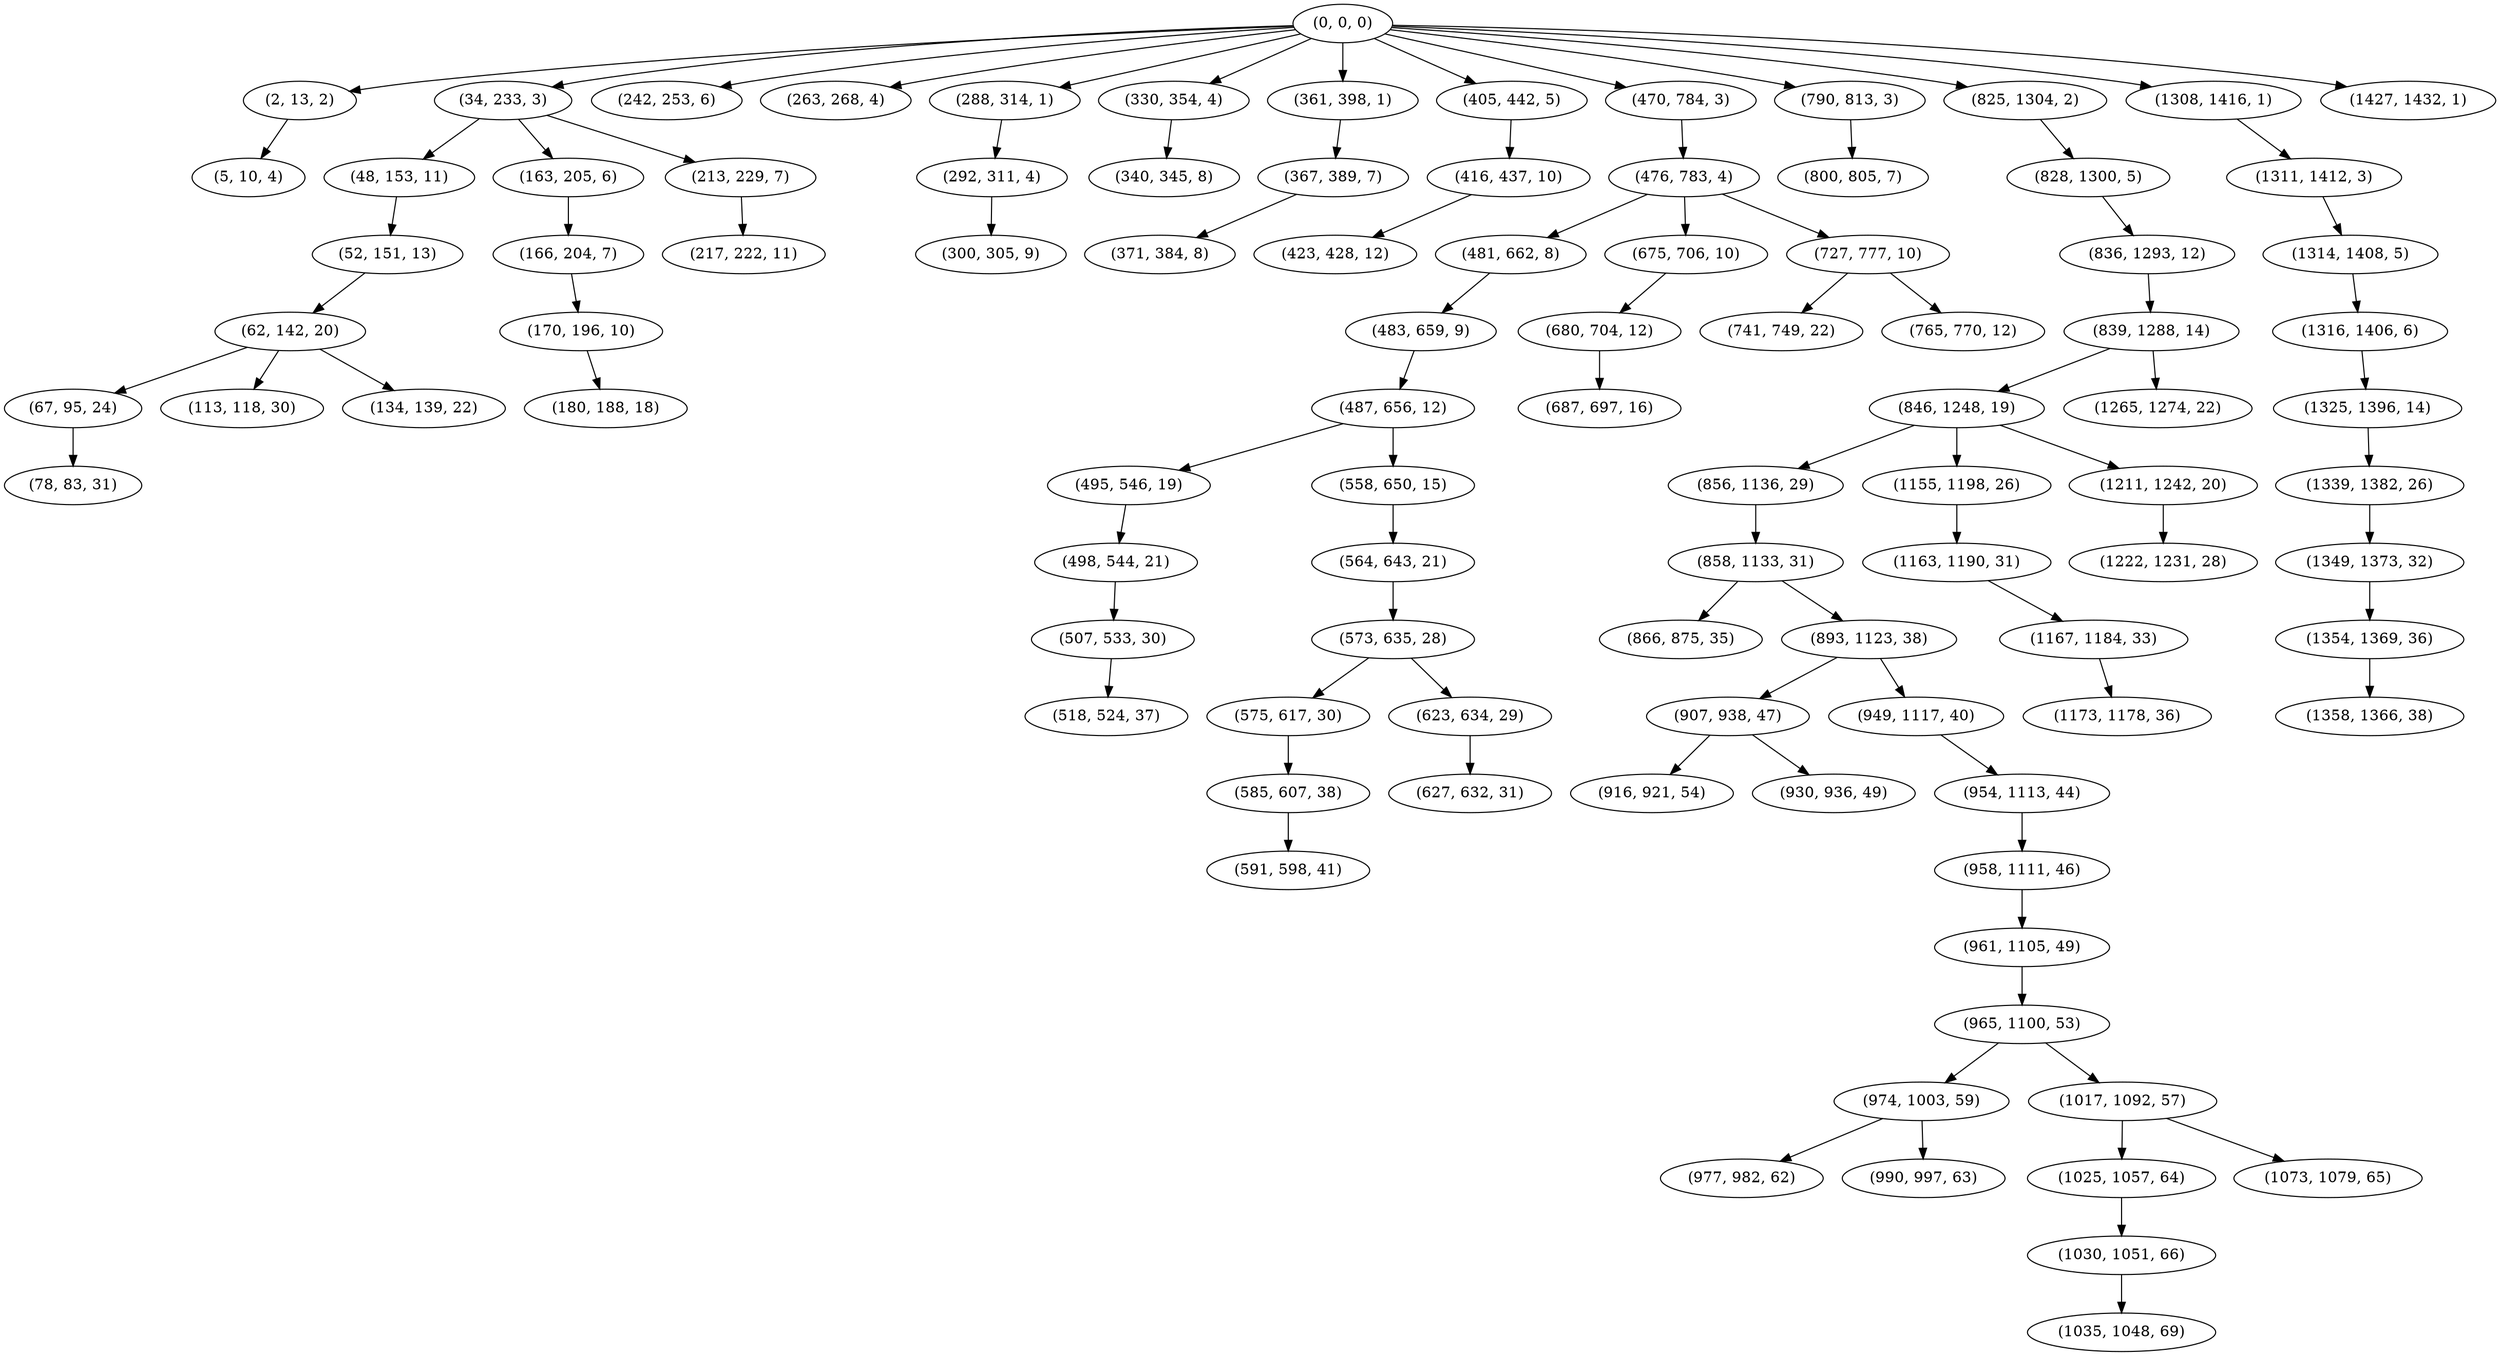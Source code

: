 digraph tree {
    "(0, 0, 0)";
    "(2, 13, 2)";
    "(5, 10, 4)";
    "(34, 233, 3)";
    "(48, 153, 11)";
    "(52, 151, 13)";
    "(62, 142, 20)";
    "(67, 95, 24)";
    "(78, 83, 31)";
    "(113, 118, 30)";
    "(134, 139, 22)";
    "(163, 205, 6)";
    "(166, 204, 7)";
    "(170, 196, 10)";
    "(180, 188, 18)";
    "(213, 229, 7)";
    "(217, 222, 11)";
    "(242, 253, 6)";
    "(263, 268, 4)";
    "(288, 314, 1)";
    "(292, 311, 4)";
    "(300, 305, 9)";
    "(330, 354, 4)";
    "(340, 345, 8)";
    "(361, 398, 1)";
    "(367, 389, 7)";
    "(371, 384, 8)";
    "(405, 442, 5)";
    "(416, 437, 10)";
    "(423, 428, 12)";
    "(470, 784, 3)";
    "(476, 783, 4)";
    "(481, 662, 8)";
    "(483, 659, 9)";
    "(487, 656, 12)";
    "(495, 546, 19)";
    "(498, 544, 21)";
    "(507, 533, 30)";
    "(518, 524, 37)";
    "(558, 650, 15)";
    "(564, 643, 21)";
    "(573, 635, 28)";
    "(575, 617, 30)";
    "(585, 607, 38)";
    "(591, 598, 41)";
    "(623, 634, 29)";
    "(627, 632, 31)";
    "(675, 706, 10)";
    "(680, 704, 12)";
    "(687, 697, 16)";
    "(727, 777, 10)";
    "(741, 749, 22)";
    "(765, 770, 12)";
    "(790, 813, 3)";
    "(800, 805, 7)";
    "(825, 1304, 2)";
    "(828, 1300, 5)";
    "(836, 1293, 12)";
    "(839, 1288, 14)";
    "(846, 1248, 19)";
    "(856, 1136, 29)";
    "(858, 1133, 31)";
    "(866, 875, 35)";
    "(893, 1123, 38)";
    "(907, 938, 47)";
    "(916, 921, 54)";
    "(930, 936, 49)";
    "(949, 1117, 40)";
    "(954, 1113, 44)";
    "(958, 1111, 46)";
    "(961, 1105, 49)";
    "(965, 1100, 53)";
    "(974, 1003, 59)";
    "(977, 982, 62)";
    "(990, 997, 63)";
    "(1017, 1092, 57)";
    "(1025, 1057, 64)";
    "(1030, 1051, 66)";
    "(1035, 1048, 69)";
    "(1073, 1079, 65)";
    "(1155, 1198, 26)";
    "(1163, 1190, 31)";
    "(1167, 1184, 33)";
    "(1173, 1178, 36)";
    "(1211, 1242, 20)";
    "(1222, 1231, 28)";
    "(1265, 1274, 22)";
    "(1308, 1416, 1)";
    "(1311, 1412, 3)";
    "(1314, 1408, 5)";
    "(1316, 1406, 6)";
    "(1325, 1396, 14)";
    "(1339, 1382, 26)";
    "(1349, 1373, 32)";
    "(1354, 1369, 36)";
    "(1358, 1366, 38)";
    "(1427, 1432, 1)";
    "(0, 0, 0)" -> "(2, 13, 2)";
    "(0, 0, 0)" -> "(34, 233, 3)";
    "(0, 0, 0)" -> "(242, 253, 6)";
    "(0, 0, 0)" -> "(263, 268, 4)";
    "(0, 0, 0)" -> "(288, 314, 1)";
    "(0, 0, 0)" -> "(330, 354, 4)";
    "(0, 0, 0)" -> "(361, 398, 1)";
    "(0, 0, 0)" -> "(405, 442, 5)";
    "(0, 0, 0)" -> "(470, 784, 3)";
    "(0, 0, 0)" -> "(790, 813, 3)";
    "(0, 0, 0)" -> "(825, 1304, 2)";
    "(0, 0, 0)" -> "(1308, 1416, 1)";
    "(0, 0, 0)" -> "(1427, 1432, 1)";
    "(2, 13, 2)" -> "(5, 10, 4)";
    "(34, 233, 3)" -> "(48, 153, 11)";
    "(34, 233, 3)" -> "(163, 205, 6)";
    "(34, 233, 3)" -> "(213, 229, 7)";
    "(48, 153, 11)" -> "(52, 151, 13)";
    "(52, 151, 13)" -> "(62, 142, 20)";
    "(62, 142, 20)" -> "(67, 95, 24)";
    "(62, 142, 20)" -> "(113, 118, 30)";
    "(62, 142, 20)" -> "(134, 139, 22)";
    "(67, 95, 24)" -> "(78, 83, 31)";
    "(163, 205, 6)" -> "(166, 204, 7)";
    "(166, 204, 7)" -> "(170, 196, 10)";
    "(170, 196, 10)" -> "(180, 188, 18)";
    "(213, 229, 7)" -> "(217, 222, 11)";
    "(288, 314, 1)" -> "(292, 311, 4)";
    "(292, 311, 4)" -> "(300, 305, 9)";
    "(330, 354, 4)" -> "(340, 345, 8)";
    "(361, 398, 1)" -> "(367, 389, 7)";
    "(367, 389, 7)" -> "(371, 384, 8)";
    "(405, 442, 5)" -> "(416, 437, 10)";
    "(416, 437, 10)" -> "(423, 428, 12)";
    "(470, 784, 3)" -> "(476, 783, 4)";
    "(476, 783, 4)" -> "(481, 662, 8)";
    "(476, 783, 4)" -> "(675, 706, 10)";
    "(476, 783, 4)" -> "(727, 777, 10)";
    "(481, 662, 8)" -> "(483, 659, 9)";
    "(483, 659, 9)" -> "(487, 656, 12)";
    "(487, 656, 12)" -> "(495, 546, 19)";
    "(487, 656, 12)" -> "(558, 650, 15)";
    "(495, 546, 19)" -> "(498, 544, 21)";
    "(498, 544, 21)" -> "(507, 533, 30)";
    "(507, 533, 30)" -> "(518, 524, 37)";
    "(558, 650, 15)" -> "(564, 643, 21)";
    "(564, 643, 21)" -> "(573, 635, 28)";
    "(573, 635, 28)" -> "(575, 617, 30)";
    "(573, 635, 28)" -> "(623, 634, 29)";
    "(575, 617, 30)" -> "(585, 607, 38)";
    "(585, 607, 38)" -> "(591, 598, 41)";
    "(623, 634, 29)" -> "(627, 632, 31)";
    "(675, 706, 10)" -> "(680, 704, 12)";
    "(680, 704, 12)" -> "(687, 697, 16)";
    "(727, 777, 10)" -> "(741, 749, 22)";
    "(727, 777, 10)" -> "(765, 770, 12)";
    "(790, 813, 3)" -> "(800, 805, 7)";
    "(825, 1304, 2)" -> "(828, 1300, 5)";
    "(828, 1300, 5)" -> "(836, 1293, 12)";
    "(836, 1293, 12)" -> "(839, 1288, 14)";
    "(839, 1288, 14)" -> "(846, 1248, 19)";
    "(839, 1288, 14)" -> "(1265, 1274, 22)";
    "(846, 1248, 19)" -> "(856, 1136, 29)";
    "(846, 1248, 19)" -> "(1155, 1198, 26)";
    "(846, 1248, 19)" -> "(1211, 1242, 20)";
    "(856, 1136, 29)" -> "(858, 1133, 31)";
    "(858, 1133, 31)" -> "(866, 875, 35)";
    "(858, 1133, 31)" -> "(893, 1123, 38)";
    "(893, 1123, 38)" -> "(907, 938, 47)";
    "(893, 1123, 38)" -> "(949, 1117, 40)";
    "(907, 938, 47)" -> "(916, 921, 54)";
    "(907, 938, 47)" -> "(930, 936, 49)";
    "(949, 1117, 40)" -> "(954, 1113, 44)";
    "(954, 1113, 44)" -> "(958, 1111, 46)";
    "(958, 1111, 46)" -> "(961, 1105, 49)";
    "(961, 1105, 49)" -> "(965, 1100, 53)";
    "(965, 1100, 53)" -> "(974, 1003, 59)";
    "(965, 1100, 53)" -> "(1017, 1092, 57)";
    "(974, 1003, 59)" -> "(977, 982, 62)";
    "(974, 1003, 59)" -> "(990, 997, 63)";
    "(1017, 1092, 57)" -> "(1025, 1057, 64)";
    "(1017, 1092, 57)" -> "(1073, 1079, 65)";
    "(1025, 1057, 64)" -> "(1030, 1051, 66)";
    "(1030, 1051, 66)" -> "(1035, 1048, 69)";
    "(1155, 1198, 26)" -> "(1163, 1190, 31)";
    "(1163, 1190, 31)" -> "(1167, 1184, 33)";
    "(1167, 1184, 33)" -> "(1173, 1178, 36)";
    "(1211, 1242, 20)" -> "(1222, 1231, 28)";
    "(1308, 1416, 1)" -> "(1311, 1412, 3)";
    "(1311, 1412, 3)" -> "(1314, 1408, 5)";
    "(1314, 1408, 5)" -> "(1316, 1406, 6)";
    "(1316, 1406, 6)" -> "(1325, 1396, 14)";
    "(1325, 1396, 14)" -> "(1339, 1382, 26)";
    "(1339, 1382, 26)" -> "(1349, 1373, 32)";
    "(1349, 1373, 32)" -> "(1354, 1369, 36)";
    "(1354, 1369, 36)" -> "(1358, 1366, 38)";
}
